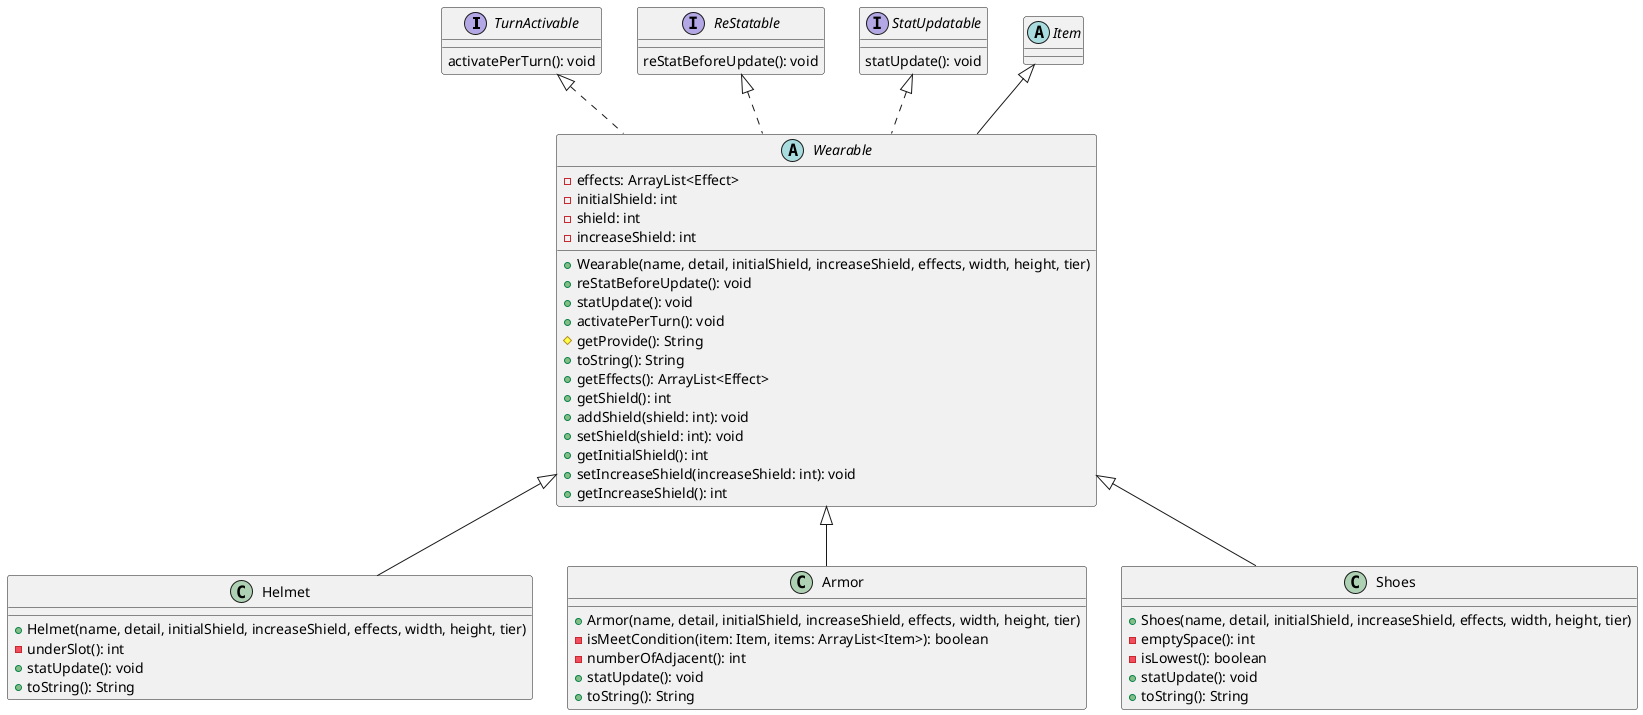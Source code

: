 @startuml
top to bottom direction
interface TurnActivable [[java:interfaces.TurnActivable]] {
	activatePerTurn(): void
}
interface ReStatable [[java:interfaces.ReStatable]] {
	reStatBeforeUpdate(): void
}
interface StatUpdatable [[java:interfaces.StatUpdatable]] {
	statUpdate(): void
}
abstract class Item [[java:game.item.Item]] {}
abstract class Wearable [[java:game.item.wearable.Wearable]] {
  -effects: ArrayList<Effect>
  -initialShield: int
  -shield: int
  -increaseShield: int
  +Wearable(name, detail, initialShield, increaseShield, effects, width, height, tier)
  +reStatBeforeUpdate(): void
  +statUpdate(): void
  +activatePerTurn(): void
  #getProvide(): String
  +toString(): String
  +getEffects(): ArrayList<Effect>
  +getShield(): int
  +addShield(shield: int): void
  +setShield(shield: int): void
  +getInitialShield(): int
  +setIncreaseShield(increaseShield: int): void
  +getIncreaseShield(): int
}
class Helmet [[java:game.item.wearable.Helmet]] {
  +Helmet(name, detail, initialShield, increaseShield, effects, width, height, tier)
  -underSlot(): int
  +statUpdate(): void
  +toString(): String
}
class Armor [[java:game.item.wearable.Armor]] {
  +Armor(name, detail, initialShield, increaseShield, effects, width, height, tier)
  -isMeetCondition(item: Item, items: ArrayList<Item>): boolean
  -numberOfAdjacent(): int
  +statUpdate(): void
  +toString(): String
}
class Shoes [[java:game.item.wearable.Shoes]] {
  +Shoes(name, detail, initialShield, increaseShield, effects, width, height, tier)
  -emptySpace(): int
  -isLowest(): boolean
  +statUpdate(): void
  +toString(): String
}
Item <|-- Wearable
TurnActivable <|.. Wearable
StatUpdatable <|.. Wearable
ReStatable <|.. Wearable
Wearable <|-- Helmet
Wearable <|-- Armor
Wearable <|-- Shoes
@enduml